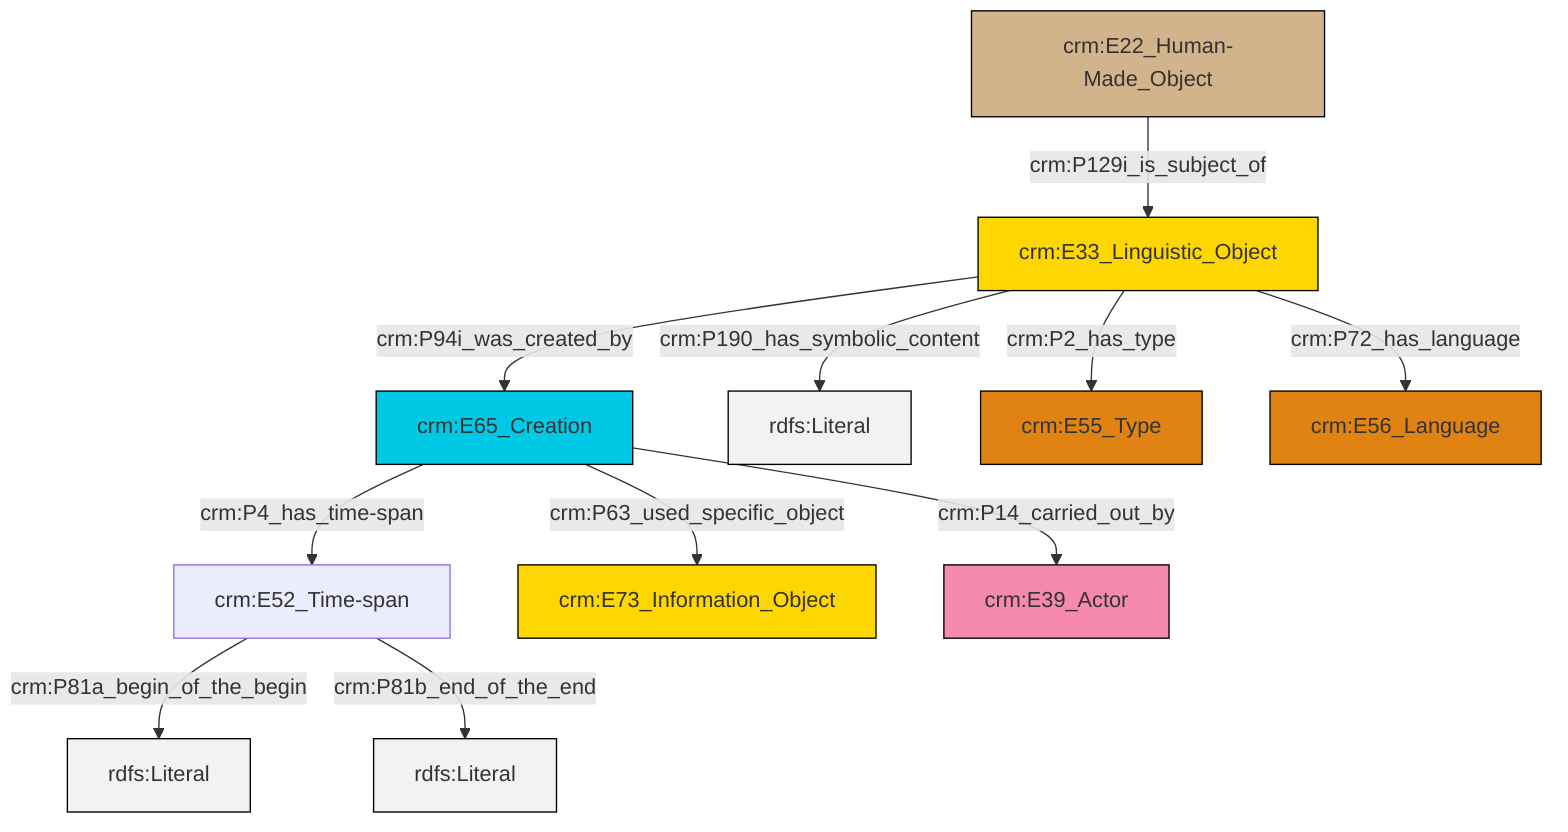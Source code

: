 graph TD
classDef Literal fill:#f2f2f2,stroke:#000000;
classDef CRM_Entity fill:#FFFFFF,stroke:#000000;
classDef Temporal_Entity fill:#00C9E6, stroke:#000000;
classDef Type fill:#E18312, stroke:#000000;
classDef Time-Span fill:#2C9C91, stroke:#000000;
classDef Appellation fill:#FFEB7F, stroke:#000000;
classDef Place fill:#008836, stroke:#000000;
classDef Persistent_Item fill:#B266B2, stroke:#000000;
classDef Conceptual_Object fill:#FFD700, stroke:#000000;
classDef Physical_Thing fill:#D2B48C, stroke:#000000;
classDef Actor fill:#f58aad, stroke:#000000;
classDef PC_Classes fill:#4ce600, stroke:#000000;
classDef Multi fill:#cccccc,stroke:#000000;

2["crm:E65_Creation"]:::Temporal_Entity -->|crm:P63_used_specific_object| 3["crm:E73_Information_Object"]:::Conceptual_Object
4["crm:E33_Linguistic_Object"]:::Conceptual_Object -->|crm:P190_has_symbolic_content| 5[rdfs:Literal]:::Literal
4["crm:E33_Linguistic_Object"]:::Conceptual_Object -->|crm:P94i_was_created_by| 2["crm:E65_Creation"]:::Temporal_Entity
2["crm:E65_Creation"]:::Temporal_Entity -->|crm:P14_carried_out_by| 10["crm:E39_Actor"]:::Actor
4["crm:E33_Linguistic_Object"]:::Conceptual_Object -->|crm:P2_has_type| 8["crm:E55_Type"]:::Type
6["crm:E22_Human-Made_Object"]:::Physical_Thing -->|crm:P129i_is_subject_of| 4["crm:E33_Linguistic_Object"]:::Conceptual_Object
0["crm:E52_Time-span"]:::Default -->|crm:P81a_begin_of_the_begin| 15[rdfs:Literal]:::Literal
0["crm:E52_Time-span"]:::Default -->|crm:P81b_end_of_the_end| 16[rdfs:Literal]:::Literal
4["crm:E33_Linguistic_Object"]:::Conceptual_Object -->|crm:P72_has_language| 12["crm:E56_Language"]:::Type
2["crm:E65_Creation"]:::Temporal_Entity -->|crm:P4_has_time-span| 0["crm:E52_Time-span"]:::Default